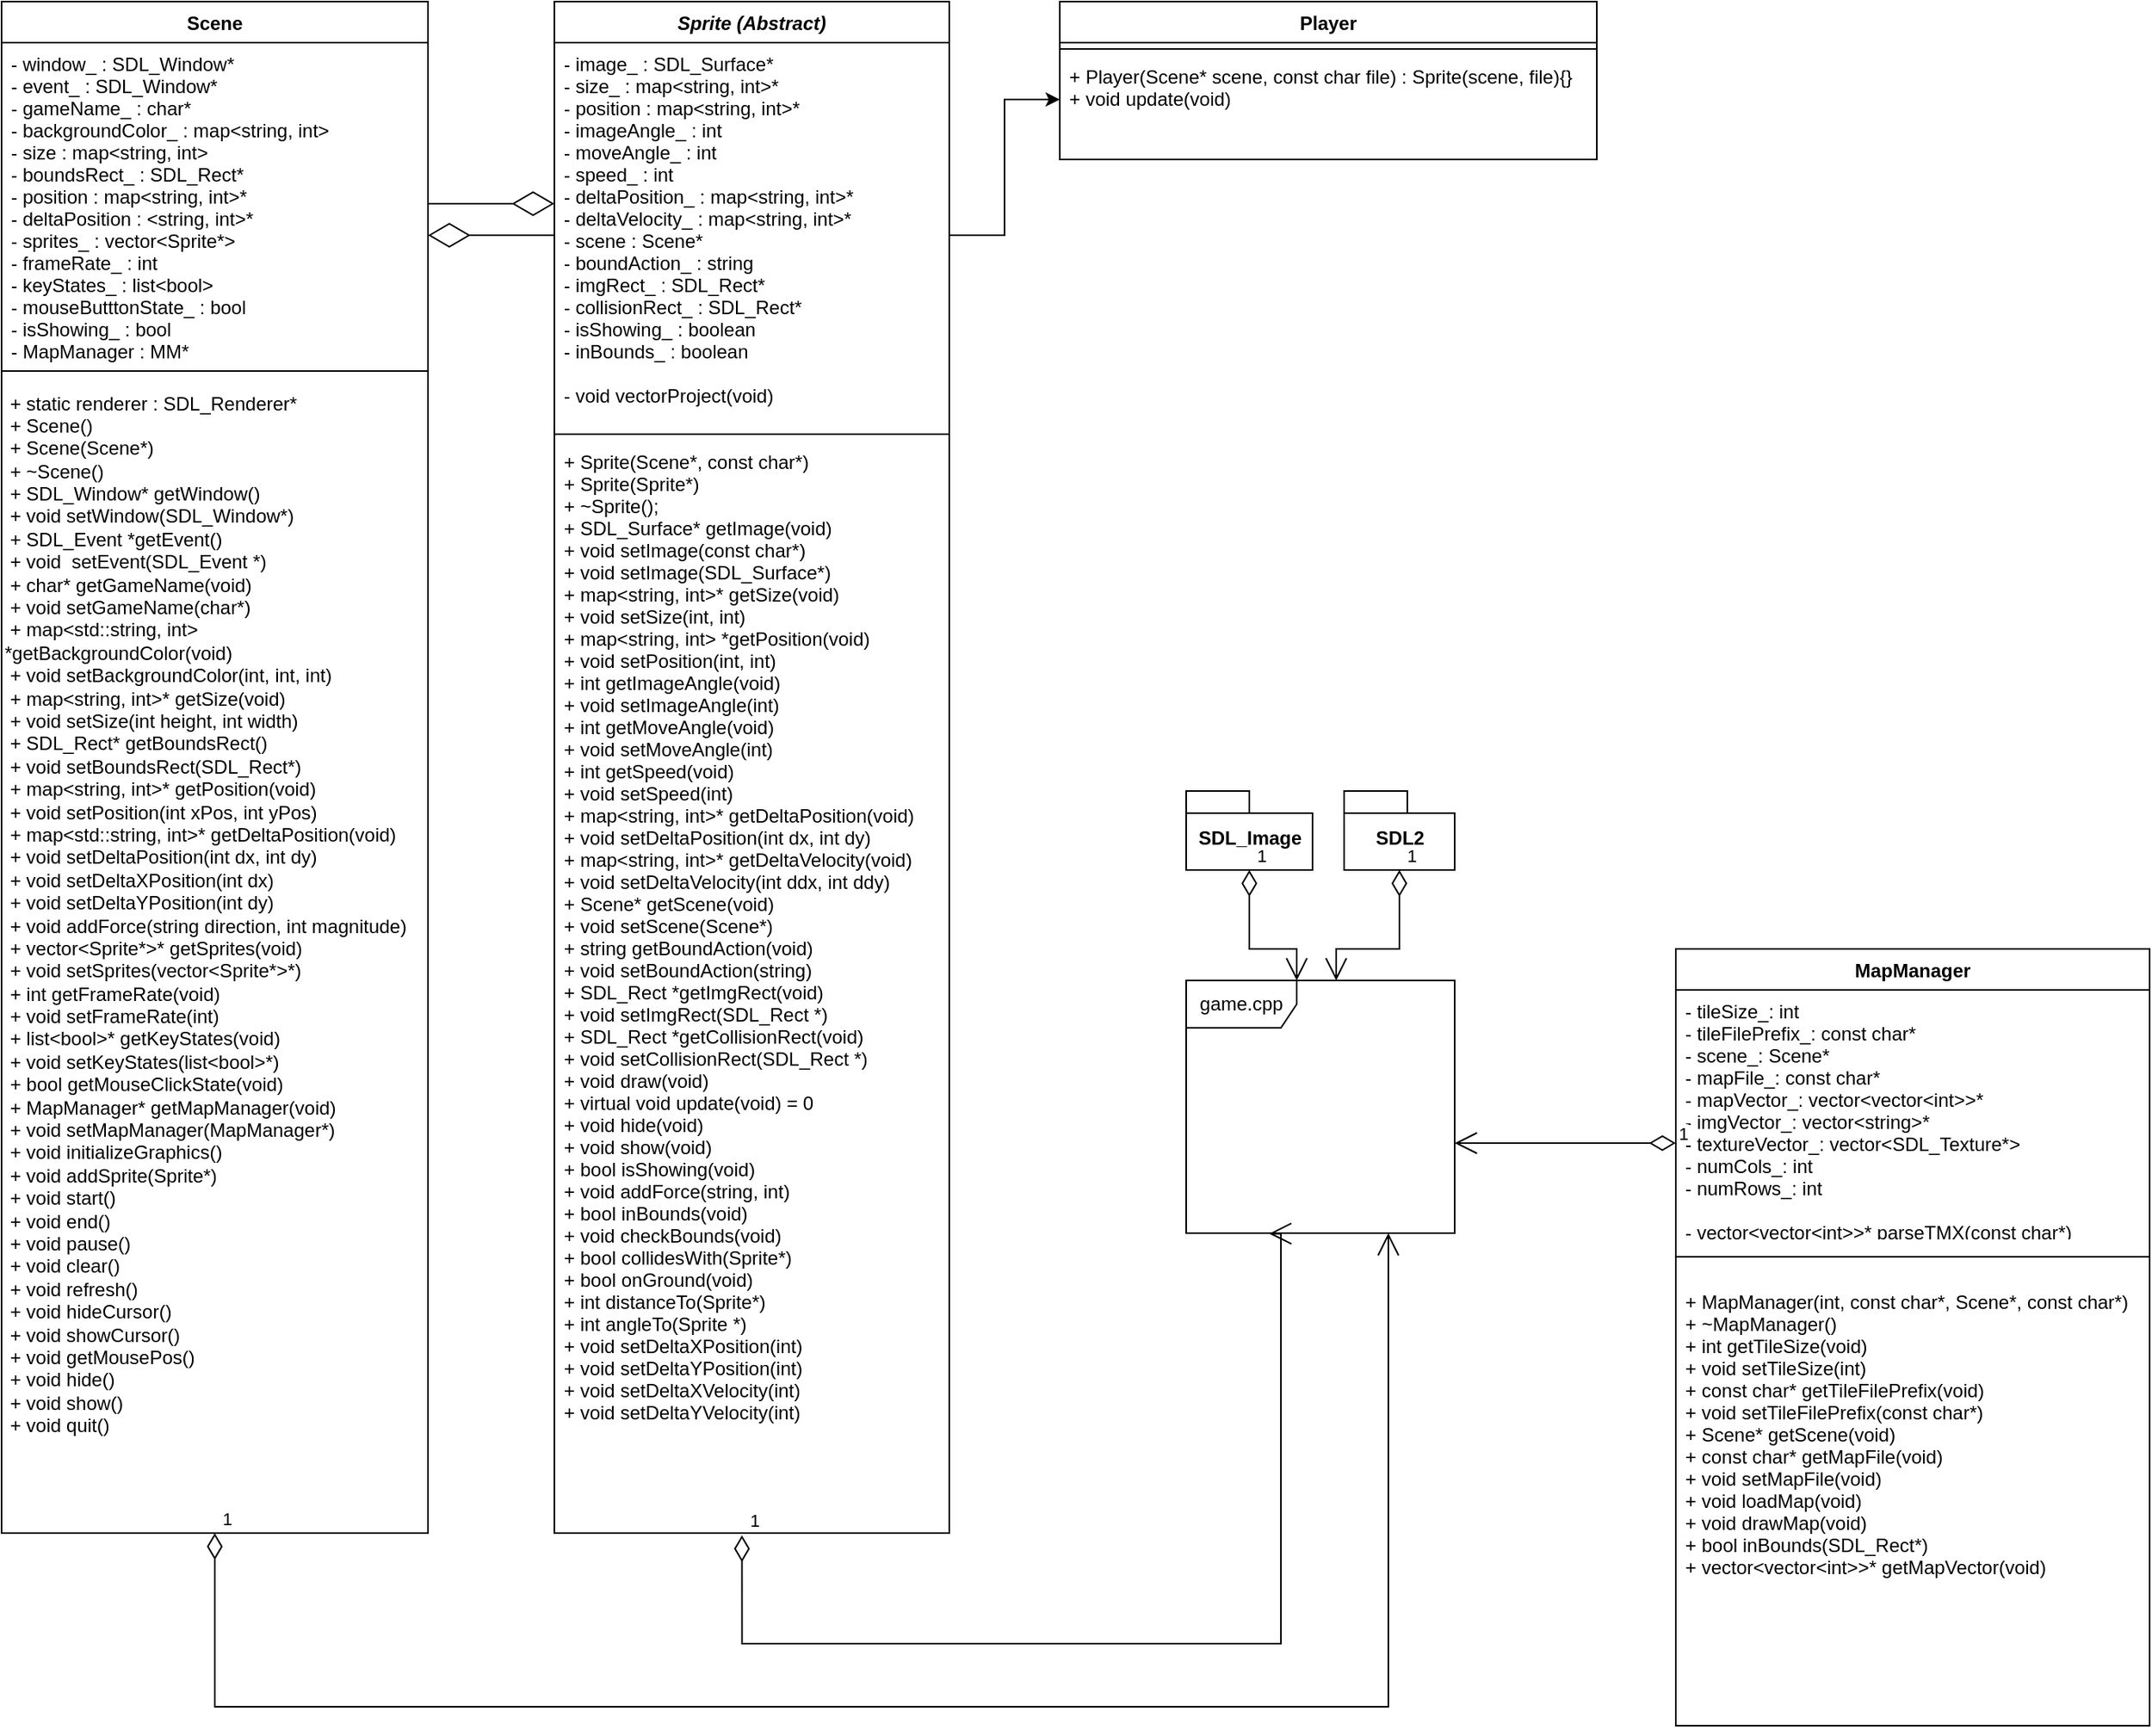 <mxfile version="20.6.2" type="device"><diagram id="C5RBs43oDa-KdzZeNtuy" name="Page-1"><mxGraphModel dx="2105" dy="481" grid="1" gridSize="10" guides="1" tooltips="1" connect="1" arrows="1" fold="1" page="1" pageScale="1" pageWidth="827" pageHeight="1169" math="0" shadow="0"><root><mxCell id="WIyWlLk6GJQsqaUBKTNV-0"/><mxCell id="WIyWlLk6GJQsqaUBKTNV-1" parent="WIyWlLk6GJQsqaUBKTNV-0"/><mxCell id="zkfFHV4jXpPFQw0GAbJ--0" value="Sprite (Abstract)" style="swimlane;fontStyle=3;align=center;verticalAlign=top;childLayout=stackLayout;horizontal=1;startSize=26;horizontalStack=0;resizeParent=1;resizeLast=0;collapsible=1;marginBottom=0;rounded=0;shadow=0;strokeWidth=1;" parent="WIyWlLk6GJQsqaUBKTNV-1" vertex="1"><mxGeometry x="240" y="40" width="250" height="970" as="geometry"><mxRectangle x="230" y="140" width="160" height="26" as="alternateBounds"/></mxGeometry></mxCell><mxCell id="zkfFHV4jXpPFQw0GAbJ--1" value="- image_ : SDL_Surface*&#10;- size_ : map&lt;string, int&gt;*&#10;- position : map&lt;string, int&gt;*&#10;- imageAngle_ : int&#10;- moveAngle_ : int&#10;- speed_ : int&#10;- deltaPosition_ : map&lt;string, int&gt;*&#10;- deltaVelocity_ : map&lt;string, int&gt;*&#10;- scene : Scene*&#10;- boundAction_ : string&#10;- imgRect_ : SDL_Rect*&#10;- collisionRect_ : SDL_Rect*&#10;- isShowing_ : boolean&#10;- inBounds_ : boolean&#10;&#10;- void vectorProject(void)" style="text;align=left;verticalAlign=top;spacingLeft=4;spacingRight=4;overflow=hidden;rotatable=0;points=[[0,0.5],[1,0.5]];portConstraint=eastwest;" parent="zkfFHV4jXpPFQw0GAbJ--0" vertex="1"><mxGeometry y="26" width="250" height="244" as="geometry"/></mxCell><mxCell id="zkfFHV4jXpPFQw0GAbJ--4" value="" style="line;html=1;strokeWidth=1;align=left;verticalAlign=middle;spacingTop=-1;spacingLeft=3;spacingRight=3;rotatable=0;labelPosition=right;points=[];portConstraint=eastwest;" parent="zkfFHV4jXpPFQw0GAbJ--0" vertex="1"><mxGeometry y="270" width="250" height="8" as="geometry"/></mxCell><mxCell id="zkfFHV4jXpPFQw0GAbJ--5" value="+ Sprite(Scene*, const char*)&#10;+ Sprite(Sprite*)&#10;+ ~Sprite();&#10;+ SDL_Surface* getImage(void)&#10;+ void setImage(const char*)&#10;+ void setImage(SDL_Surface*)&#10;+ map&lt;string, int&gt;* getSize(void)&#10;+ void setSize(int, int)&#10;+ map&lt;string, int&gt; *getPosition(void)&#10;+ void setPosition(int, int)&#10;+ int getImageAngle(void)&#10;+ void setImageAngle(int)&#10;+ int getMoveAngle(void)&#10;+ void setMoveAngle(int)&#10;+ int getSpeed(void)&#10;+ void setSpeed(int)&#10;+ map&lt;string, int&gt;* getDeltaPosition(void)&#10;+ void setDeltaPosition(int dx, int dy)&#10;+ map&lt;string, int&gt;* getDeltaVelocity(void)&#10;+ void setDeltaVelocity(int ddx, int ddy)&#10;+ Scene* getScene(void)&#10;+ void setScene(Scene*)&#10;+ string getBoundAction(void)&#10;+ void setBoundAction(string)&#10;+ SDL_Rect *getImgRect(void)&#10;+ void setImgRect(SDL_Rect *)&#10;+ SDL_Rect *getCollisionRect(void)&#10;+ void setCollisionRect(SDL_Rect *)&#10;+ void draw(void)&#10;+ virtual void update(void) = 0&#10;+ void hide(void)&#10;+ void show(void)&#10;+ bool isShowing(void)&#10;+ void addForce(string, int)&#10;+ bool inBounds(void)&#10;+ void checkBounds(void)&#10;+ bool collidesWith(Sprite*)&#10;+ bool onGround(void)&#10;+ int distanceTo(Sprite*)&#10;+ int angleTo(Sprite *)&#10;+ void setDeltaXPosition(int)&#10;+ void setDeltaYPosition(int)&#10;+ void setDeltaXVelocity(int)&#10;+ void setDeltaYVelocity(int)&#10;" style="text;align=left;verticalAlign=top;spacingLeft=4;spacingRight=4;overflow=hidden;rotatable=0;points=[[0,0.5],[1,0.5]];portConstraint=eastwest;" parent="zkfFHV4jXpPFQw0GAbJ--0" vertex="1"><mxGeometry y="278" width="250" height="692" as="geometry"/></mxCell><mxCell id="zkfFHV4jXpPFQw0GAbJ--17" value="Player" style="swimlane;fontStyle=1;align=center;verticalAlign=top;childLayout=stackLayout;horizontal=1;startSize=26;horizontalStack=0;resizeParent=1;resizeLast=0;collapsible=1;marginBottom=0;rounded=0;shadow=0;strokeWidth=1;" parent="WIyWlLk6GJQsqaUBKTNV-1" vertex="1"><mxGeometry x="560" y="40" width="340" height="100" as="geometry"><mxRectangle x="550" y="140" width="160" height="26" as="alternateBounds"/></mxGeometry></mxCell><mxCell id="zkfFHV4jXpPFQw0GAbJ--23" value="" style="line;html=1;strokeWidth=1;align=left;verticalAlign=middle;spacingTop=-1;spacingLeft=3;spacingRight=3;rotatable=0;labelPosition=right;points=[];portConstraint=eastwest;" parent="zkfFHV4jXpPFQw0GAbJ--17" vertex="1"><mxGeometry y="26" width="340" height="8" as="geometry"/></mxCell><mxCell id="zkfFHV4jXpPFQw0GAbJ--24" value="+ Player(Scene* scene, const char file) : Sprite(scene, file){}&#10;+ void update(void)" style="text;align=left;verticalAlign=top;spacingLeft=4;spacingRight=4;overflow=hidden;rotatable=0;points=[[0,0.5],[1,0.5]];portConstraint=eastwest;" parent="zkfFHV4jXpPFQw0GAbJ--17" vertex="1"><mxGeometry y="34" width="340" height="56" as="geometry"/></mxCell><mxCell id="lYEt3RkuGT_XCWo5ewAJ-2" value="Scene" style="swimlane;fontStyle=1;align=center;verticalAlign=top;childLayout=stackLayout;horizontal=1;startSize=26;horizontalStack=0;resizeParent=1;resizeLast=0;collapsible=1;marginBottom=0;rounded=0;shadow=0;strokeWidth=1;" parent="WIyWlLk6GJQsqaUBKTNV-1" vertex="1"><mxGeometry x="-110" y="40" width="270" height="970" as="geometry"><mxRectangle x="230" y="140" width="160" height="26" as="alternateBounds"/></mxGeometry></mxCell><mxCell id="lYEt3RkuGT_XCWo5ewAJ-3" value="- window_ : SDL_Window*&#10;- event_ : SDL_Window*&#10;- gameName_ : char*&#10;- backgroundColor_ : map&lt;string, int&gt;&#10;- size : map&lt;string, int&gt;&#10;- boundsRect_ : SDL_Rect*&#10;- position : map&lt;string, int&gt;*&#10;- deltaPosition : &lt;string, int&gt;*&#10;- sprites_ : vector&lt;Sprite*&gt;&#10;- frameRate_ : int&#10;- keyStates_ : list&lt;bool&gt;&#10;- mouseButttonState_ : bool&#10;- isShowing_ : bool&#10;- MapManager : MM*" style="text;align=left;verticalAlign=top;spacingLeft=4;spacingRight=4;overflow=hidden;rotatable=0;points=[[0,0.5],[1,0.5]];portConstraint=eastwest;" parent="lYEt3RkuGT_XCWo5ewAJ-2" vertex="1"><mxGeometry y="26" width="270" height="204" as="geometry"/></mxCell><mxCell id="lYEt3RkuGT_XCWo5ewAJ-4" value="" style="line;html=1;strokeWidth=1;align=left;verticalAlign=middle;spacingTop=-1;spacingLeft=3;spacingRight=3;rotatable=0;labelPosition=right;points=[];portConstraint=eastwest;" parent="lYEt3RkuGT_XCWo5ewAJ-2" vertex="1"><mxGeometry y="230" width="270" height="8" as="geometry"/></mxCell><mxCell id="lYEt3RkuGT_XCWo5ewAJ-8" value="&amp;nbsp;+ static renderer : SDL_Renderer*&lt;br&gt;&amp;nbsp;+ Scene()&lt;br&gt;&amp;nbsp;+ Scene(Scene*)&lt;br&gt;&amp;nbsp;+ ~Scene()&lt;br&gt;&amp;nbsp;+ SDL_Window* getWindow()&lt;br&gt;&amp;nbsp;+ void setWindow(SDL_Window*)&lt;br&gt;&amp;nbsp;+&amp;nbsp;SDL_Event *getEvent()&lt;br&gt;&amp;nbsp;+ void&amp;nbsp; setEvent(SDL_Event *)&lt;br&gt;&amp;nbsp;+ char* getGameName(void)&lt;br&gt;&amp;nbsp;+ void setGameName(char*)&lt;br&gt;&amp;nbsp;+ map&amp;lt;std::string, int&amp;gt; *getBackgroundColor(void)&lt;br&gt;&amp;nbsp;+ void setBackgroundColor(int, int, int)&lt;br&gt;&amp;nbsp;+ map&amp;lt;string, int&amp;gt;* getSize(void)&lt;br&gt;&amp;nbsp;+ void setSize(int height, int width)&lt;br&gt;&amp;nbsp;+ SDL_Rect* getBoundsRect()&lt;br&gt;&amp;nbsp;+ void setBoundsRect(SDL_Rect*)&lt;br&gt;&amp;nbsp;+ map&amp;lt;string, int&amp;gt;* getPosition(void)&lt;br&gt;&amp;nbsp;+ void setPosition(int xPos, int yPos)&lt;br&gt;&amp;nbsp;+ map&amp;lt;std::string, int&amp;gt;* getDeltaPosition(void)&lt;br&gt;&amp;nbsp;+ void setDeltaPosition(int dx, int dy)&lt;br&gt;&amp;nbsp;+ void setDeltaXPosition(int dx)&lt;br&gt;&amp;nbsp;+ void setDeltaYPosition(int dy)&lt;br&gt;&amp;nbsp;+ void addForce(string direction, int magnitude)&lt;br&gt;&amp;nbsp;+ vector&amp;lt;Sprite*&amp;gt;* getSprites(void)&lt;br&gt;&amp;nbsp;+ void setSprites(vector&amp;lt;Sprite*&amp;gt;*)&lt;br&gt;&amp;nbsp;+ int getFrameRate(void)&lt;br&gt;&amp;nbsp;+ void setFrameRate(int)&lt;br&gt;&amp;nbsp;+ list&amp;lt;bool&amp;gt;* getKeyStates(void)&lt;br&gt;&amp;nbsp;+ void setKeyStates(list&amp;lt;bool&amp;gt;*)&lt;br&gt;&amp;nbsp;+ bool getMouseClickState(void)&lt;br&gt;&amp;nbsp;+ MapManager* getMapManager(void)&lt;br&gt;&amp;nbsp;+ void setMapManager(MapManager*)&lt;br&gt;&amp;nbsp;+ void initializeGraphics()&lt;br&gt;&amp;nbsp;+ void addSprite(Sprite*)&lt;br&gt;&amp;nbsp;+ void start()&lt;br&gt;&amp;nbsp;+ void end()&lt;br&gt;&amp;nbsp;+ void pause()&lt;br&gt;&amp;nbsp;+ void clear()&lt;br&gt;&amp;nbsp;+ void refresh()&lt;br&gt;&amp;nbsp;+ void hideCursor()&lt;br&gt;&amp;nbsp;+ void showCursor()&lt;br&gt;&amp;nbsp;+ void getMousePos()&lt;br&gt;&amp;nbsp;+ void hide()&lt;br&gt;&amp;nbsp;+ void show()&lt;br&gt;&amp;nbsp;+ void quit()" style="text;html=1;strokeColor=none;fillColor=none;align=left;verticalAlign=middle;whiteSpace=wrap;rounded=0;" parent="lYEt3RkuGT_XCWo5ewAJ-2" vertex="1"><mxGeometry y="238" width="270" height="680" as="geometry"/></mxCell><mxCell id="lYEt3RkuGT_XCWo5ewAJ-9" style="edgeStyle=orthogonalEdgeStyle;rounded=0;orthogonalLoop=1;jettySize=auto;html=1;entryX=0;entryY=0.5;entryDx=0;entryDy=0;" parent="WIyWlLk6GJQsqaUBKTNV-1" source="zkfFHV4jXpPFQw0GAbJ--1" target="zkfFHV4jXpPFQw0GAbJ--24" edge="1"><mxGeometry relative="1" as="geometry"/></mxCell><mxCell id="lYEt3RkuGT_XCWo5ewAJ-16" value="" style="endArrow=diamondThin;endFill=0;endSize=24;html=1;rounded=0;exitX=1;exitY=0.5;exitDx=0;exitDy=0;" parent="WIyWlLk6GJQsqaUBKTNV-1" source="lYEt3RkuGT_XCWo5ewAJ-3" edge="1"><mxGeometry width="160" relative="1" as="geometry"><mxPoint x="70" y="190" as="sourcePoint"/><mxPoint x="240" y="168" as="targetPoint"/></mxGeometry></mxCell><mxCell id="lYEt3RkuGT_XCWo5ewAJ-19" value="" style="endArrow=diamondThin;endFill=0;endSize=24;html=1;rounded=0;exitX=0;exitY=0.5;exitDx=0;exitDy=0;" parent="WIyWlLk6GJQsqaUBKTNV-1" source="zkfFHV4jXpPFQw0GAbJ--1" edge="1"><mxGeometry width="160" relative="1" as="geometry"><mxPoint x="340" y="250" as="sourcePoint"/><mxPoint x="160" y="188" as="targetPoint"/></mxGeometry></mxCell><mxCell id="lYEt3RkuGT_XCWo5ewAJ-20" value="MapManager" style="swimlane;fontStyle=1;align=center;verticalAlign=top;childLayout=stackLayout;horizontal=1;startSize=26;horizontalStack=0;resizeParent=1;resizeParentMax=0;resizeLast=0;collapsible=1;marginBottom=0;" parent="WIyWlLk6GJQsqaUBKTNV-1" vertex="1"><mxGeometry x="950" y="640" width="300" height="492" as="geometry"/></mxCell><mxCell id="lYEt3RkuGT_XCWo5ewAJ-21" value="- tileSize_: int&#10;- tileFilePrefix_: const char*&#10;- scene_: Scene*&#10;- mapFile_: const char*&#10;- mapVector_: vector&lt;vector&lt;int&gt;&gt;*&#10;- imgVector_: vector&lt;string&gt;*&#10;- textureVector_: vector&lt;SDL_Texture*&gt;&#10;- numCols_: int&#10;- numRows_: int&#10;&#10;- vector&lt;vector&lt;int&gt;&gt;* parseTMX(const char*)&#10;" style="text;strokeColor=none;fillColor=none;align=left;verticalAlign=top;spacingLeft=4;spacingRight=4;overflow=hidden;rotatable=0;points=[[0,0.5],[1,0.5]];portConstraint=eastwest;" parent="lYEt3RkuGT_XCWo5ewAJ-20" vertex="1"><mxGeometry y="26" width="300" height="154" as="geometry"/></mxCell><mxCell id="lYEt3RkuGT_XCWo5ewAJ-22" value="" style="line;strokeWidth=1;fillColor=none;align=left;verticalAlign=middle;spacingTop=-1;spacingLeft=3;spacingRight=3;rotatable=0;labelPosition=right;points=[];portConstraint=eastwest;strokeColor=inherit;" parent="lYEt3RkuGT_XCWo5ewAJ-20" vertex="1"><mxGeometry y="180" width="300" height="30" as="geometry"/></mxCell><mxCell id="lYEt3RkuGT_XCWo5ewAJ-23" value="+ MapManager(int, const char*, Scene*, const char*)&#10;+ ~MapManager()&#10;+ int getTileSize(void)&#10;+ void setTileSize(int)&#10;+ const char* getTileFilePrefix(void)&#10;+ void setTileFilePrefix(const char*)&#10;+ Scene* getScene(void)&#10;+ const char* getMapFile(void)&#10;+ void setMapFile(void)&#10;+ void loadMap(void)&#10;+ void drawMap(void)&#10;+ bool inBounds(SDL_Rect*)&#10;+ vector&lt;vector&lt;int&gt;&gt;* getMapVector(void)" style="text;strokeColor=none;fillColor=none;align=left;verticalAlign=top;spacingLeft=4;spacingRight=4;overflow=hidden;rotatable=0;points=[[0,0.5],[1,0.5]];portConstraint=eastwest;" parent="lYEt3RkuGT_XCWo5ewAJ-20" vertex="1"><mxGeometry y="210" width="300" height="282" as="geometry"/></mxCell><mxCell id="lYEt3RkuGT_XCWo5ewAJ-24" value="SDL2" style="shape=folder;fontStyle=1;spacingTop=10;tabWidth=40;tabHeight=14;tabPosition=left;html=1;" parent="WIyWlLk6GJQsqaUBKTNV-1" vertex="1"><mxGeometry x="740" y="540" width="70" height="50" as="geometry"/></mxCell><mxCell id="lYEt3RkuGT_XCWo5ewAJ-25" value="SDL_Image" style="shape=folder;fontStyle=1;spacingTop=10;tabWidth=40;tabHeight=14;tabPosition=left;html=1;" parent="WIyWlLk6GJQsqaUBKTNV-1" vertex="1"><mxGeometry x="640" y="540" width="80" height="50" as="geometry"/></mxCell><mxCell id="lYEt3RkuGT_XCWo5ewAJ-26" value="game.cpp" style="shape=umlFrame;whiteSpace=wrap;html=1;width=70;height=30;" parent="WIyWlLk6GJQsqaUBKTNV-1" vertex="1"><mxGeometry x="640" y="660" width="170" height="160" as="geometry"/></mxCell><mxCell id="lYEt3RkuGT_XCWo5ewAJ-30" value="1" style="endArrow=open;html=1;endSize=12;startArrow=diamondThin;startSize=14;startFill=0;edgeStyle=orthogonalEdgeStyle;align=left;verticalAlign=bottom;rounded=0;exitX=0.5;exitY=1;exitDx=0;exitDy=0;" parent="WIyWlLk6GJQsqaUBKTNV-1" source="lYEt3RkuGT_XCWo5ewAJ-2" target="lYEt3RkuGT_XCWo5ewAJ-26" edge="1"><mxGeometry x="-1" y="3" relative="1" as="geometry"><mxPoint x="50" y="1020" as="sourcePoint"/><mxPoint x="760" y="850" as="targetPoint"/><Array as="points"><mxPoint x="25" y="1120"/><mxPoint x="768" y="1120"/></Array></mxGeometry></mxCell><mxCell id="lYEt3RkuGT_XCWo5ewAJ-31" value="1" style="endArrow=open;html=1;endSize=12;startArrow=diamondThin;startSize=14;startFill=0;edgeStyle=orthogonalEdgeStyle;align=left;verticalAlign=bottom;rounded=0;exitX=0.475;exitY=1.002;exitDx=0;exitDy=0;exitPerimeter=0;entryX=0.309;entryY=1.002;entryDx=0;entryDy=0;entryPerimeter=0;" parent="WIyWlLk6GJQsqaUBKTNV-1" source="zkfFHV4jXpPFQw0GAbJ--5" target="lYEt3RkuGT_XCWo5ewAJ-26" edge="1"><mxGeometry x="-1" y="3" relative="1" as="geometry"><mxPoint x="630" y="990" as="sourcePoint"/><mxPoint x="790" y="990" as="targetPoint"/><Array as="points"><mxPoint x="359" y="1080"/><mxPoint x="700" y="1080"/></Array></mxGeometry></mxCell><mxCell id="lYEt3RkuGT_XCWo5ewAJ-32" value="1" style="endArrow=open;html=1;endSize=12;startArrow=diamondThin;startSize=14;startFill=0;edgeStyle=orthogonalEdgeStyle;align=left;verticalAlign=bottom;rounded=0;exitX=0;exitY=0.25;exitDx=0;exitDy=0;" parent="WIyWlLk6GJQsqaUBKTNV-1" source="lYEt3RkuGT_XCWo5ewAJ-20" target="lYEt3RkuGT_XCWo5ewAJ-26" edge="1"><mxGeometry x="-1" y="3" relative="1" as="geometry"><mxPoint x="650" y="920" as="sourcePoint"/><mxPoint x="810" y="920" as="targetPoint"/><Array as="points"><mxPoint x="870" y="763"/><mxPoint x="870" y="763"/></Array></mxGeometry></mxCell><mxCell id="lYEt3RkuGT_XCWo5ewAJ-35" value="1" style="endArrow=open;html=1;endSize=12;startArrow=diamondThin;startSize=14;startFill=0;edgeStyle=orthogonalEdgeStyle;align=left;verticalAlign=bottom;rounded=0;exitX=0.5;exitY=1;exitDx=0;exitDy=0;exitPerimeter=0;" parent="WIyWlLk6GJQsqaUBKTNV-1" source="lYEt3RkuGT_XCWo5ewAJ-25" target="lYEt3RkuGT_XCWo5ewAJ-26" edge="1"><mxGeometry x="-1" y="3" relative="1" as="geometry"><mxPoint x="930.0" y="777.5" as="sourcePoint"/><mxPoint x="820.0" y="777.5" as="targetPoint"/><Array as="points"><mxPoint x="680" y="640"/><mxPoint x="710" y="640"/></Array></mxGeometry></mxCell><mxCell id="lYEt3RkuGT_XCWo5ewAJ-36" value="1" style="endArrow=open;html=1;endSize=12;startArrow=diamondThin;startSize=14;startFill=0;edgeStyle=orthogonalEdgeStyle;align=left;verticalAlign=bottom;rounded=0;exitX=0.5;exitY=1;exitDx=0;exitDy=0;exitPerimeter=0;" parent="WIyWlLk6GJQsqaUBKTNV-1" source="lYEt3RkuGT_XCWo5ewAJ-24" edge="1"><mxGeometry x="-1" y="3" relative="1" as="geometry"><mxPoint x="690.0" y="600" as="sourcePoint"/><mxPoint x="735" y="660" as="targetPoint"/><Array as="points"><mxPoint x="775" y="640"/><mxPoint x="735" y="640"/></Array></mxGeometry></mxCell></root></mxGraphModel></diagram></mxfile>
